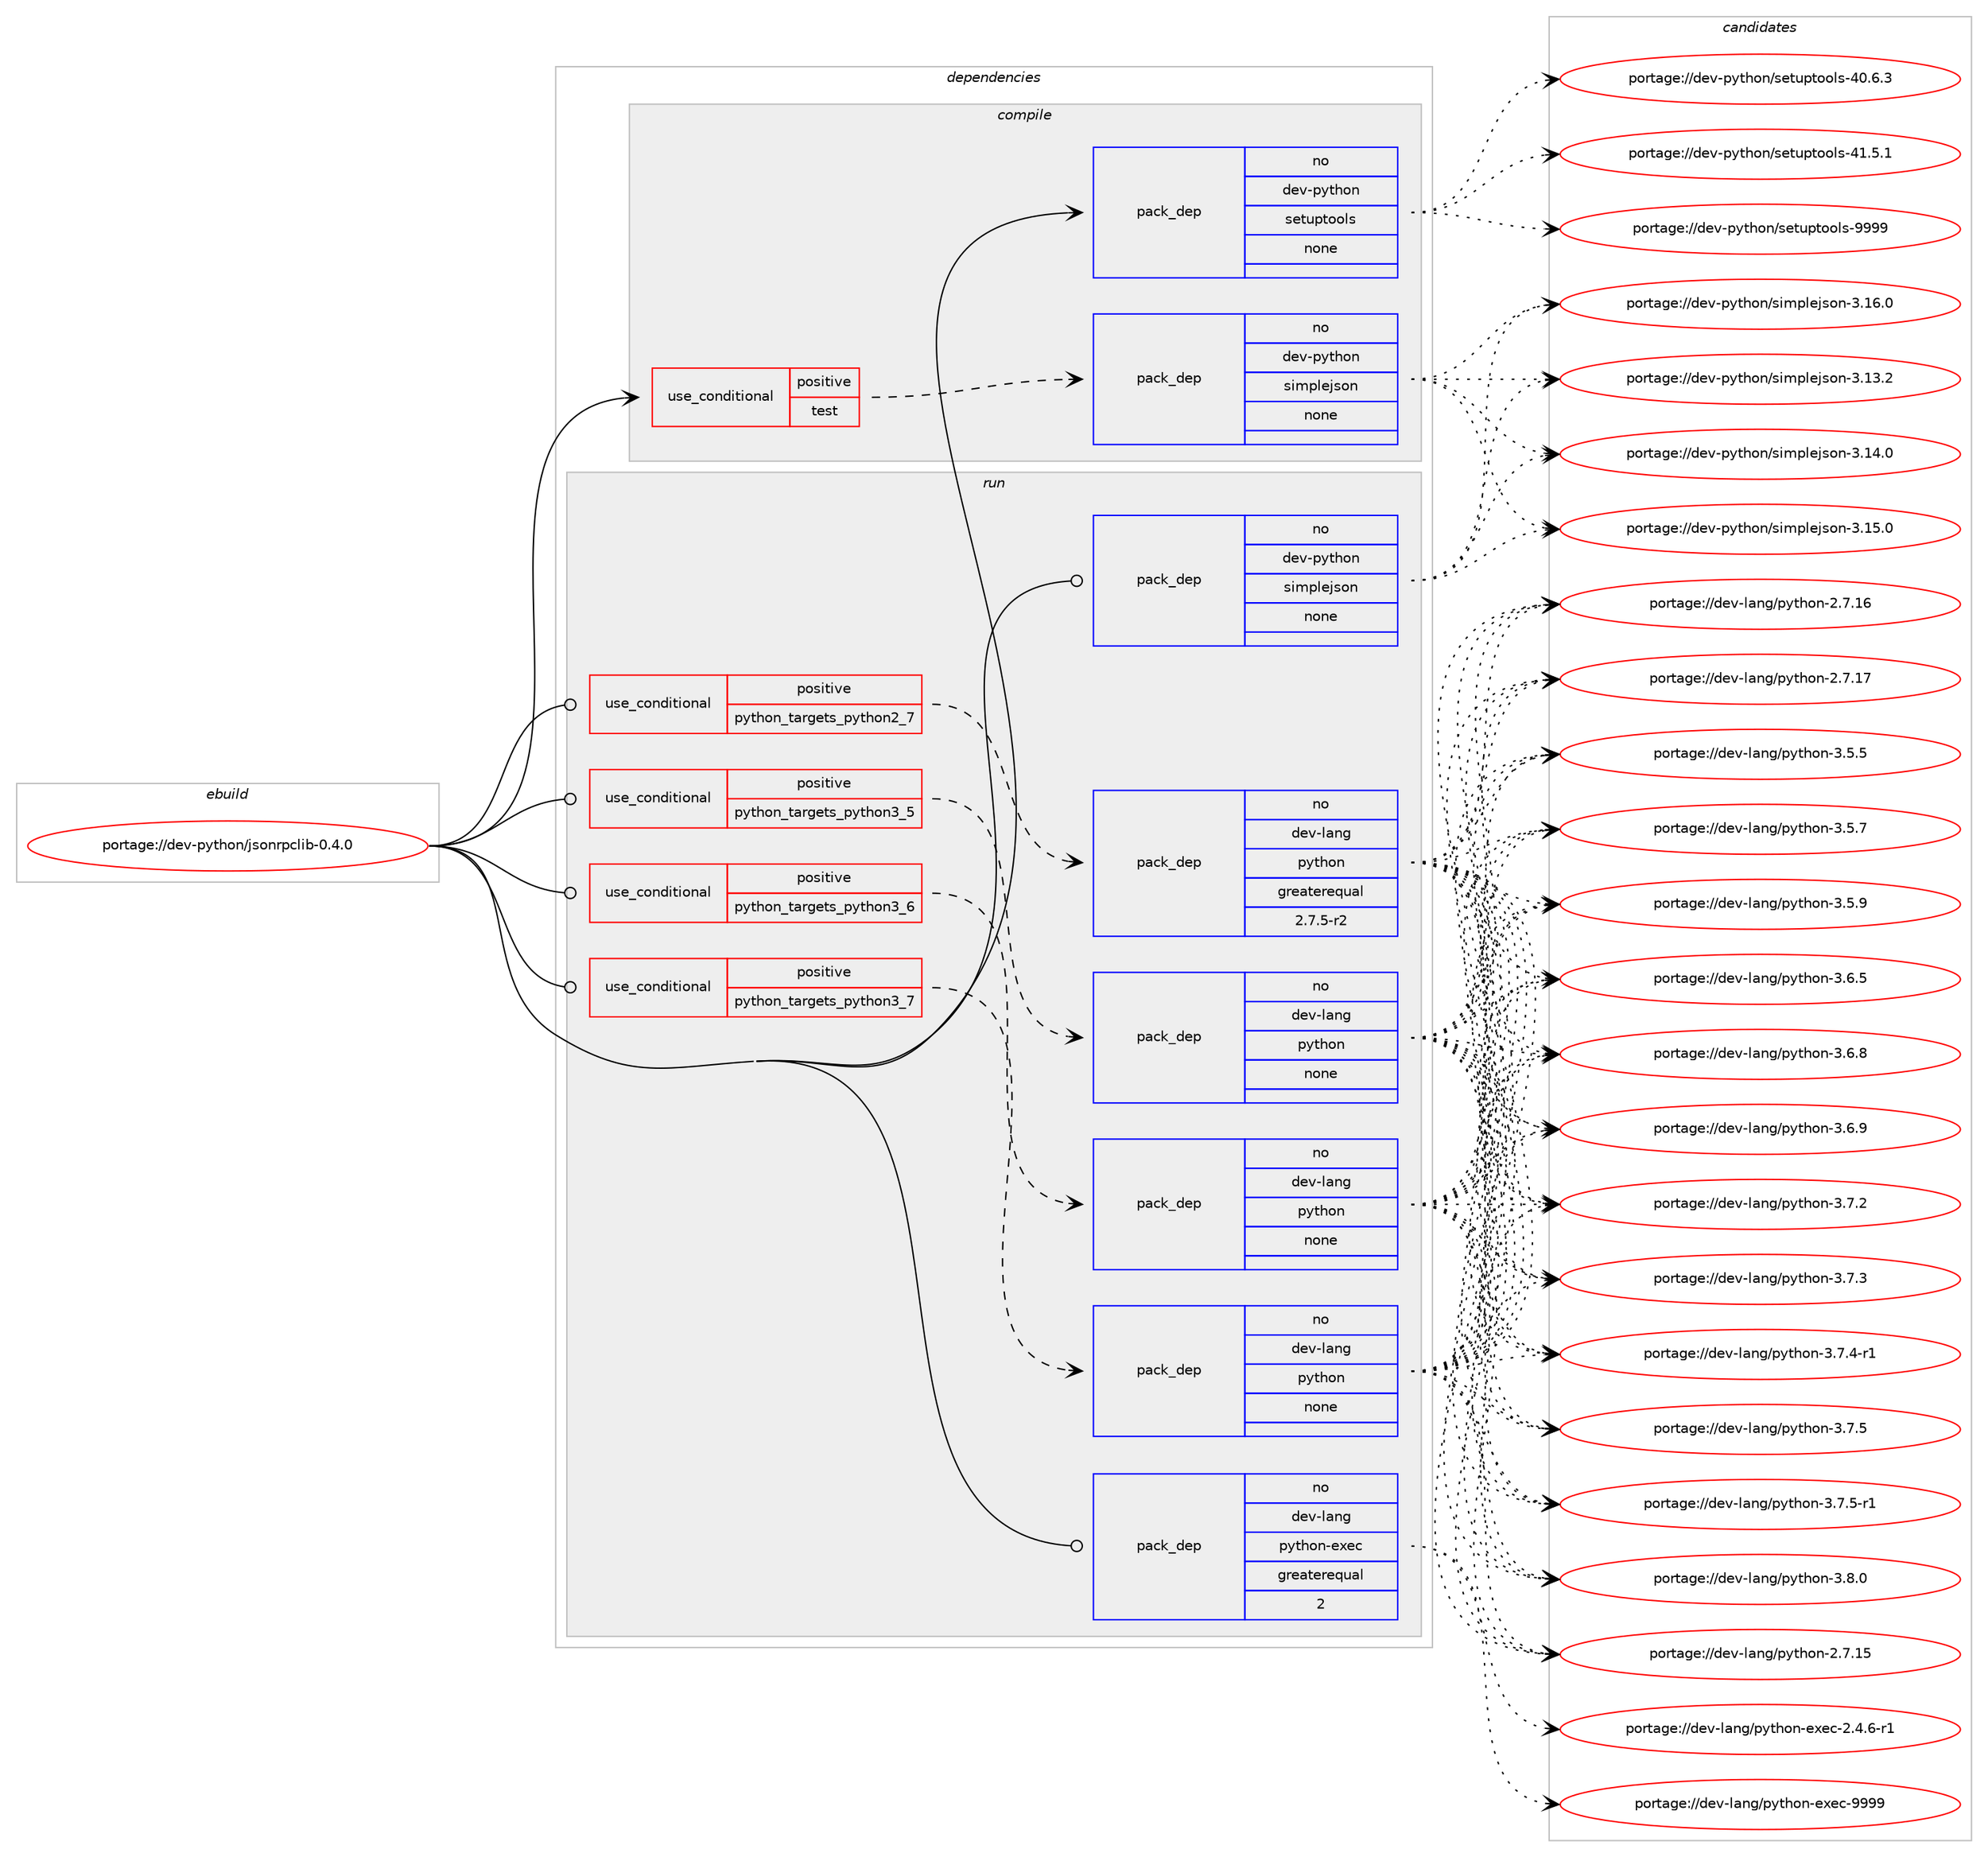 digraph prolog {

# *************
# Graph options
# *************

newrank=true;
concentrate=true;
compound=true;
graph [rankdir=LR,fontname=Helvetica,fontsize=10,ranksep=1.5];#, ranksep=2.5, nodesep=0.2];
edge  [arrowhead=vee];
node  [fontname=Helvetica,fontsize=10];

# **********
# The ebuild
# **********

subgraph cluster_leftcol {
color=gray;
rank=same;
label=<<i>ebuild</i>>;
id [label="portage://dev-python/jsonrpclib-0.4.0", color=red, width=4, href="../dev-python/jsonrpclib-0.4.0.svg"];
}

# ****************
# The dependencies
# ****************

subgraph cluster_midcol {
color=gray;
label=<<i>dependencies</i>>;
subgraph cluster_compile {
fillcolor="#eeeeee";
style=filled;
label=<<i>compile</i>>;
subgraph cond30826 {
dependency146488 [label=<<TABLE BORDER="0" CELLBORDER="1" CELLSPACING="0" CELLPADDING="4"><TR><TD ROWSPAN="3" CELLPADDING="10">use_conditional</TD></TR><TR><TD>positive</TD></TR><TR><TD>test</TD></TR></TABLE>>, shape=none, color=red];
subgraph pack112338 {
dependency146489 [label=<<TABLE BORDER="0" CELLBORDER="1" CELLSPACING="0" CELLPADDING="4" WIDTH="220"><TR><TD ROWSPAN="6" CELLPADDING="30">pack_dep</TD></TR><TR><TD WIDTH="110">no</TD></TR><TR><TD>dev-python</TD></TR><TR><TD>simplejson</TD></TR><TR><TD>none</TD></TR><TR><TD></TD></TR></TABLE>>, shape=none, color=blue];
}
dependency146488:e -> dependency146489:w [weight=20,style="dashed",arrowhead="vee"];
}
id:e -> dependency146488:w [weight=20,style="solid",arrowhead="vee"];
subgraph pack112339 {
dependency146490 [label=<<TABLE BORDER="0" CELLBORDER="1" CELLSPACING="0" CELLPADDING="4" WIDTH="220"><TR><TD ROWSPAN="6" CELLPADDING="30">pack_dep</TD></TR><TR><TD WIDTH="110">no</TD></TR><TR><TD>dev-python</TD></TR><TR><TD>setuptools</TD></TR><TR><TD>none</TD></TR><TR><TD></TD></TR></TABLE>>, shape=none, color=blue];
}
id:e -> dependency146490:w [weight=20,style="solid",arrowhead="vee"];
}
subgraph cluster_compileandrun {
fillcolor="#eeeeee";
style=filled;
label=<<i>compile and run</i>>;
}
subgraph cluster_run {
fillcolor="#eeeeee";
style=filled;
label=<<i>run</i>>;
subgraph cond30827 {
dependency146491 [label=<<TABLE BORDER="0" CELLBORDER="1" CELLSPACING="0" CELLPADDING="4"><TR><TD ROWSPAN="3" CELLPADDING="10">use_conditional</TD></TR><TR><TD>positive</TD></TR><TR><TD>python_targets_python2_7</TD></TR></TABLE>>, shape=none, color=red];
subgraph pack112340 {
dependency146492 [label=<<TABLE BORDER="0" CELLBORDER="1" CELLSPACING="0" CELLPADDING="4" WIDTH="220"><TR><TD ROWSPAN="6" CELLPADDING="30">pack_dep</TD></TR><TR><TD WIDTH="110">no</TD></TR><TR><TD>dev-lang</TD></TR><TR><TD>python</TD></TR><TR><TD>greaterequal</TD></TR><TR><TD>2.7.5-r2</TD></TR></TABLE>>, shape=none, color=blue];
}
dependency146491:e -> dependency146492:w [weight=20,style="dashed",arrowhead="vee"];
}
id:e -> dependency146491:w [weight=20,style="solid",arrowhead="odot"];
subgraph cond30828 {
dependency146493 [label=<<TABLE BORDER="0" CELLBORDER="1" CELLSPACING="0" CELLPADDING="4"><TR><TD ROWSPAN="3" CELLPADDING="10">use_conditional</TD></TR><TR><TD>positive</TD></TR><TR><TD>python_targets_python3_5</TD></TR></TABLE>>, shape=none, color=red];
subgraph pack112341 {
dependency146494 [label=<<TABLE BORDER="0" CELLBORDER="1" CELLSPACING="0" CELLPADDING="4" WIDTH="220"><TR><TD ROWSPAN="6" CELLPADDING="30">pack_dep</TD></TR><TR><TD WIDTH="110">no</TD></TR><TR><TD>dev-lang</TD></TR><TR><TD>python</TD></TR><TR><TD>none</TD></TR><TR><TD></TD></TR></TABLE>>, shape=none, color=blue];
}
dependency146493:e -> dependency146494:w [weight=20,style="dashed",arrowhead="vee"];
}
id:e -> dependency146493:w [weight=20,style="solid",arrowhead="odot"];
subgraph cond30829 {
dependency146495 [label=<<TABLE BORDER="0" CELLBORDER="1" CELLSPACING="0" CELLPADDING="4"><TR><TD ROWSPAN="3" CELLPADDING="10">use_conditional</TD></TR><TR><TD>positive</TD></TR><TR><TD>python_targets_python3_6</TD></TR></TABLE>>, shape=none, color=red];
subgraph pack112342 {
dependency146496 [label=<<TABLE BORDER="0" CELLBORDER="1" CELLSPACING="0" CELLPADDING="4" WIDTH="220"><TR><TD ROWSPAN="6" CELLPADDING="30">pack_dep</TD></TR><TR><TD WIDTH="110">no</TD></TR><TR><TD>dev-lang</TD></TR><TR><TD>python</TD></TR><TR><TD>none</TD></TR><TR><TD></TD></TR></TABLE>>, shape=none, color=blue];
}
dependency146495:e -> dependency146496:w [weight=20,style="dashed",arrowhead="vee"];
}
id:e -> dependency146495:w [weight=20,style="solid",arrowhead="odot"];
subgraph cond30830 {
dependency146497 [label=<<TABLE BORDER="0" CELLBORDER="1" CELLSPACING="0" CELLPADDING="4"><TR><TD ROWSPAN="3" CELLPADDING="10">use_conditional</TD></TR><TR><TD>positive</TD></TR><TR><TD>python_targets_python3_7</TD></TR></TABLE>>, shape=none, color=red];
subgraph pack112343 {
dependency146498 [label=<<TABLE BORDER="0" CELLBORDER="1" CELLSPACING="0" CELLPADDING="4" WIDTH="220"><TR><TD ROWSPAN="6" CELLPADDING="30">pack_dep</TD></TR><TR><TD WIDTH="110">no</TD></TR><TR><TD>dev-lang</TD></TR><TR><TD>python</TD></TR><TR><TD>none</TD></TR><TR><TD></TD></TR></TABLE>>, shape=none, color=blue];
}
dependency146497:e -> dependency146498:w [weight=20,style="dashed",arrowhead="vee"];
}
id:e -> dependency146497:w [weight=20,style="solid",arrowhead="odot"];
subgraph pack112344 {
dependency146499 [label=<<TABLE BORDER="0" CELLBORDER="1" CELLSPACING="0" CELLPADDING="4" WIDTH="220"><TR><TD ROWSPAN="6" CELLPADDING="30">pack_dep</TD></TR><TR><TD WIDTH="110">no</TD></TR><TR><TD>dev-lang</TD></TR><TR><TD>python-exec</TD></TR><TR><TD>greaterequal</TD></TR><TR><TD>2</TD></TR></TABLE>>, shape=none, color=blue];
}
id:e -> dependency146499:w [weight=20,style="solid",arrowhead="odot"];
subgraph pack112345 {
dependency146500 [label=<<TABLE BORDER="0" CELLBORDER="1" CELLSPACING="0" CELLPADDING="4" WIDTH="220"><TR><TD ROWSPAN="6" CELLPADDING="30">pack_dep</TD></TR><TR><TD WIDTH="110">no</TD></TR><TR><TD>dev-python</TD></TR><TR><TD>simplejson</TD></TR><TR><TD>none</TD></TR><TR><TD></TD></TR></TABLE>>, shape=none, color=blue];
}
id:e -> dependency146500:w [weight=20,style="solid",arrowhead="odot"];
}
}

# **************
# The candidates
# **************

subgraph cluster_choices {
rank=same;
color=gray;
label=<<i>candidates</i>>;

subgraph choice112338 {
color=black;
nodesep=1;
choiceportage100101118451121211161041111104711510510911210810110611511111045514649514650 [label="portage://dev-python/simplejson-3.13.2", color=red, width=4,href="../dev-python/simplejson-3.13.2.svg"];
choiceportage100101118451121211161041111104711510510911210810110611511111045514649524648 [label="portage://dev-python/simplejson-3.14.0", color=red, width=4,href="../dev-python/simplejson-3.14.0.svg"];
choiceportage100101118451121211161041111104711510510911210810110611511111045514649534648 [label="portage://dev-python/simplejson-3.15.0", color=red, width=4,href="../dev-python/simplejson-3.15.0.svg"];
choiceportage100101118451121211161041111104711510510911210810110611511111045514649544648 [label="portage://dev-python/simplejson-3.16.0", color=red, width=4,href="../dev-python/simplejson-3.16.0.svg"];
dependency146489:e -> choiceportage100101118451121211161041111104711510510911210810110611511111045514649514650:w [style=dotted,weight="100"];
dependency146489:e -> choiceportage100101118451121211161041111104711510510911210810110611511111045514649524648:w [style=dotted,weight="100"];
dependency146489:e -> choiceportage100101118451121211161041111104711510510911210810110611511111045514649534648:w [style=dotted,weight="100"];
dependency146489:e -> choiceportage100101118451121211161041111104711510510911210810110611511111045514649544648:w [style=dotted,weight="100"];
}
subgraph choice112339 {
color=black;
nodesep=1;
choiceportage100101118451121211161041111104711510111611711211611111110811545524846544651 [label="portage://dev-python/setuptools-40.6.3", color=red, width=4,href="../dev-python/setuptools-40.6.3.svg"];
choiceportage100101118451121211161041111104711510111611711211611111110811545524946534649 [label="portage://dev-python/setuptools-41.5.1", color=red, width=4,href="../dev-python/setuptools-41.5.1.svg"];
choiceportage10010111845112121116104111110471151011161171121161111111081154557575757 [label="portage://dev-python/setuptools-9999", color=red, width=4,href="../dev-python/setuptools-9999.svg"];
dependency146490:e -> choiceportage100101118451121211161041111104711510111611711211611111110811545524846544651:w [style=dotted,weight="100"];
dependency146490:e -> choiceportage100101118451121211161041111104711510111611711211611111110811545524946534649:w [style=dotted,weight="100"];
dependency146490:e -> choiceportage10010111845112121116104111110471151011161171121161111111081154557575757:w [style=dotted,weight="100"];
}
subgraph choice112340 {
color=black;
nodesep=1;
choiceportage10010111845108971101034711212111610411111045504655464953 [label="portage://dev-lang/python-2.7.15", color=red, width=4,href="../dev-lang/python-2.7.15.svg"];
choiceportage10010111845108971101034711212111610411111045504655464954 [label="portage://dev-lang/python-2.7.16", color=red, width=4,href="../dev-lang/python-2.7.16.svg"];
choiceportage10010111845108971101034711212111610411111045504655464955 [label="portage://dev-lang/python-2.7.17", color=red, width=4,href="../dev-lang/python-2.7.17.svg"];
choiceportage100101118451089711010347112121116104111110455146534653 [label="portage://dev-lang/python-3.5.5", color=red, width=4,href="../dev-lang/python-3.5.5.svg"];
choiceportage100101118451089711010347112121116104111110455146534655 [label="portage://dev-lang/python-3.5.7", color=red, width=4,href="../dev-lang/python-3.5.7.svg"];
choiceportage100101118451089711010347112121116104111110455146534657 [label="portage://dev-lang/python-3.5.9", color=red, width=4,href="../dev-lang/python-3.5.9.svg"];
choiceportage100101118451089711010347112121116104111110455146544653 [label="portage://dev-lang/python-3.6.5", color=red, width=4,href="../dev-lang/python-3.6.5.svg"];
choiceportage100101118451089711010347112121116104111110455146544656 [label="portage://dev-lang/python-3.6.8", color=red, width=4,href="../dev-lang/python-3.6.8.svg"];
choiceportage100101118451089711010347112121116104111110455146544657 [label="portage://dev-lang/python-3.6.9", color=red, width=4,href="../dev-lang/python-3.6.9.svg"];
choiceportage100101118451089711010347112121116104111110455146554650 [label="portage://dev-lang/python-3.7.2", color=red, width=4,href="../dev-lang/python-3.7.2.svg"];
choiceportage100101118451089711010347112121116104111110455146554651 [label="portage://dev-lang/python-3.7.3", color=red, width=4,href="../dev-lang/python-3.7.3.svg"];
choiceportage1001011184510897110103471121211161041111104551465546524511449 [label="portage://dev-lang/python-3.7.4-r1", color=red, width=4,href="../dev-lang/python-3.7.4-r1.svg"];
choiceportage100101118451089711010347112121116104111110455146554653 [label="portage://dev-lang/python-3.7.5", color=red, width=4,href="../dev-lang/python-3.7.5.svg"];
choiceportage1001011184510897110103471121211161041111104551465546534511449 [label="portage://dev-lang/python-3.7.5-r1", color=red, width=4,href="../dev-lang/python-3.7.5-r1.svg"];
choiceportage100101118451089711010347112121116104111110455146564648 [label="portage://dev-lang/python-3.8.0", color=red, width=4,href="../dev-lang/python-3.8.0.svg"];
dependency146492:e -> choiceportage10010111845108971101034711212111610411111045504655464953:w [style=dotted,weight="100"];
dependency146492:e -> choiceportage10010111845108971101034711212111610411111045504655464954:w [style=dotted,weight="100"];
dependency146492:e -> choiceportage10010111845108971101034711212111610411111045504655464955:w [style=dotted,weight="100"];
dependency146492:e -> choiceportage100101118451089711010347112121116104111110455146534653:w [style=dotted,weight="100"];
dependency146492:e -> choiceportage100101118451089711010347112121116104111110455146534655:w [style=dotted,weight="100"];
dependency146492:e -> choiceportage100101118451089711010347112121116104111110455146534657:w [style=dotted,weight="100"];
dependency146492:e -> choiceportage100101118451089711010347112121116104111110455146544653:w [style=dotted,weight="100"];
dependency146492:e -> choiceportage100101118451089711010347112121116104111110455146544656:w [style=dotted,weight="100"];
dependency146492:e -> choiceportage100101118451089711010347112121116104111110455146544657:w [style=dotted,weight="100"];
dependency146492:e -> choiceportage100101118451089711010347112121116104111110455146554650:w [style=dotted,weight="100"];
dependency146492:e -> choiceportage100101118451089711010347112121116104111110455146554651:w [style=dotted,weight="100"];
dependency146492:e -> choiceportage1001011184510897110103471121211161041111104551465546524511449:w [style=dotted,weight="100"];
dependency146492:e -> choiceportage100101118451089711010347112121116104111110455146554653:w [style=dotted,weight="100"];
dependency146492:e -> choiceportage1001011184510897110103471121211161041111104551465546534511449:w [style=dotted,weight="100"];
dependency146492:e -> choiceportage100101118451089711010347112121116104111110455146564648:w [style=dotted,weight="100"];
}
subgraph choice112341 {
color=black;
nodesep=1;
choiceportage10010111845108971101034711212111610411111045504655464953 [label="portage://dev-lang/python-2.7.15", color=red, width=4,href="../dev-lang/python-2.7.15.svg"];
choiceportage10010111845108971101034711212111610411111045504655464954 [label="portage://dev-lang/python-2.7.16", color=red, width=4,href="../dev-lang/python-2.7.16.svg"];
choiceportage10010111845108971101034711212111610411111045504655464955 [label="portage://dev-lang/python-2.7.17", color=red, width=4,href="../dev-lang/python-2.7.17.svg"];
choiceportage100101118451089711010347112121116104111110455146534653 [label="portage://dev-lang/python-3.5.5", color=red, width=4,href="../dev-lang/python-3.5.5.svg"];
choiceportage100101118451089711010347112121116104111110455146534655 [label="portage://dev-lang/python-3.5.7", color=red, width=4,href="../dev-lang/python-3.5.7.svg"];
choiceportage100101118451089711010347112121116104111110455146534657 [label="portage://dev-lang/python-3.5.9", color=red, width=4,href="../dev-lang/python-3.5.9.svg"];
choiceportage100101118451089711010347112121116104111110455146544653 [label="portage://dev-lang/python-3.6.5", color=red, width=4,href="../dev-lang/python-3.6.5.svg"];
choiceportage100101118451089711010347112121116104111110455146544656 [label="portage://dev-lang/python-3.6.8", color=red, width=4,href="../dev-lang/python-3.6.8.svg"];
choiceportage100101118451089711010347112121116104111110455146544657 [label="portage://dev-lang/python-3.6.9", color=red, width=4,href="../dev-lang/python-3.6.9.svg"];
choiceportage100101118451089711010347112121116104111110455146554650 [label="portage://dev-lang/python-3.7.2", color=red, width=4,href="../dev-lang/python-3.7.2.svg"];
choiceportage100101118451089711010347112121116104111110455146554651 [label="portage://dev-lang/python-3.7.3", color=red, width=4,href="../dev-lang/python-3.7.3.svg"];
choiceportage1001011184510897110103471121211161041111104551465546524511449 [label="portage://dev-lang/python-3.7.4-r1", color=red, width=4,href="../dev-lang/python-3.7.4-r1.svg"];
choiceportage100101118451089711010347112121116104111110455146554653 [label="portage://dev-lang/python-3.7.5", color=red, width=4,href="../dev-lang/python-3.7.5.svg"];
choiceportage1001011184510897110103471121211161041111104551465546534511449 [label="portage://dev-lang/python-3.7.5-r1", color=red, width=4,href="../dev-lang/python-3.7.5-r1.svg"];
choiceportage100101118451089711010347112121116104111110455146564648 [label="portage://dev-lang/python-3.8.0", color=red, width=4,href="../dev-lang/python-3.8.0.svg"];
dependency146494:e -> choiceportage10010111845108971101034711212111610411111045504655464953:w [style=dotted,weight="100"];
dependency146494:e -> choiceportage10010111845108971101034711212111610411111045504655464954:w [style=dotted,weight="100"];
dependency146494:e -> choiceportage10010111845108971101034711212111610411111045504655464955:w [style=dotted,weight="100"];
dependency146494:e -> choiceportage100101118451089711010347112121116104111110455146534653:w [style=dotted,weight="100"];
dependency146494:e -> choiceportage100101118451089711010347112121116104111110455146534655:w [style=dotted,weight="100"];
dependency146494:e -> choiceportage100101118451089711010347112121116104111110455146534657:w [style=dotted,weight="100"];
dependency146494:e -> choiceportage100101118451089711010347112121116104111110455146544653:w [style=dotted,weight="100"];
dependency146494:e -> choiceportage100101118451089711010347112121116104111110455146544656:w [style=dotted,weight="100"];
dependency146494:e -> choiceportage100101118451089711010347112121116104111110455146544657:w [style=dotted,weight="100"];
dependency146494:e -> choiceportage100101118451089711010347112121116104111110455146554650:w [style=dotted,weight="100"];
dependency146494:e -> choiceportage100101118451089711010347112121116104111110455146554651:w [style=dotted,weight="100"];
dependency146494:e -> choiceportage1001011184510897110103471121211161041111104551465546524511449:w [style=dotted,weight="100"];
dependency146494:e -> choiceportage100101118451089711010347112121116104111110455146554653:w [style=dotted,weight="100"];
dependency146494:e -> choiceportage1001011184510897110103471121211161041111104551465546534511449:w [style=dotted,weight="100"];
dependency146494:e -> choiceportage100101118451089711010347112121116104111110455146564648:w [style=dotted,weight="100"];
}
subgraph choice112342 {
color=black;
nodesep=1;
choiceportage10010111845108971101034711212111610411111045504655464953 [label="portage://dev-lang/python-2.7.15", color=red, width=4,href="../dev-lang/python-2.7.15.svg"];
choiceportage10010111845108971101034711212111610411111045504655464954 [label="portage://dev-lang/python-2.7.16", color=red, width=4,href="../dev-lang/python-2.7.16.svg"];
choiceportage10010111845108971101034711212111610411111045504655464955 [label="portage://dev-lang/python-2.7.17", color=red, width=4,href="../dev-lang/python-2.7.17.svg"];
choiceportage100101118451089711010347112121116104111110455146534653 [label="portage://dev-lang/python-3.5.5", color=red, width=4,href="../dev-lang/python-3.5.5.svg"];
choiceportage100101118451089711010347112121116104111110455146534655 [label="portage://dev-lang/python-3.5.7", color=red, width=4,href="../dev-lang/python-3.5.7.svg"];
choiceportage100101118451089711010347112121116104111110455146534657 [label="portage://dev-lang/python-3.5.9", color=red, width=4,href="../dev-lang/python-3.5.9.svg"];
choiceportage100101118451089711010347112121116104111110455146544653 [label="portage://dev-lang/python-3.6.5", color=red, width=4,href="../dev-lang/python-3.6.5.svg"];
choiceportage100101118451089711010347112121116104111110455146544656 [label="portage://dev-lang/python-3.6.8", color=red, width=4,href="../dev-lang/python-3.6.8.svg"];
choiceportage100101118451089711010347112121116104111110455146544657 [label="portage://dev-lang/python-3.6.9", color=red, width=4,href="../dev-lang/python-3.6.9.svg"];
choiceportage100101118451089711010347112121116104111110455146554650 [label="portage://dev-lang/python-3.7.2", color=red, width=4,href="../dev-lang/python-3.7.2.svg"];
choiceportage100101118451089711010347112121116104111110455146554651 [label="portage://dev-lang/python-3.7.3", color=red, width=4,href="../dev-lang/python-3.7.3.svg"];
choiceportage1001011184510897110103471121211161041111104551465546524511449 [label="portage://dev-lang/python-3.7.4-r1", color=red, width=4,href="../dev-lang/python-3.7.4-r1.svg"];
choiceportage100101118451089711010347112121116104111110455146554653 [label="portage://dev-lang/python-3.7.5", color=red, width=4,href="../dev-lang/python-3.7.5.svg"];
choiceportage1001011184510897110103471121211161041111104551465546534511449 [label="portage://dev-lang/python-3.7.5-r1", color=red, width=4,href="../dev-lang/python-3.7.5-r1.svg"];
choiceportage100101118451089711010347112121116104111110455146564648 [label="portage://dev-lang/python-3.8.0", color=red, width=4,href="../dev-lang/python-3.8.0.svg"];
dependency146496:e -> choiceportage10010111845108971101034711212111610411111045504655464953:w [style=dotted,weight="100"];
dependency146496:e -> choiceportage10010111845108971101034711212111610411111045504655464954:w [style=dotted,weight="100"];
dependency146496:e -> choiceportage10010111845108971101034711212111610411111045504655464955:w [style=dotted,weight="100"];
dependency146496:e -> choiceportage100101118451089711010347112121116104111110455146534653:w [style=dotted,weight="100"];
dependency146496:e -> choiceportage100101118451089711010347112121116104111110455146534655:w [style=dotted,weight="100"];
dependency146496:e -> choiceportage100101118451089711010347112121116104111110455146534657:w [style=dotted,weight="100"];
dependency146496:e -> choiceportage100101118451089711010347112121116104111110455146544653:w [style=dotted,weight="100"];
dependency146496:e -> choiceportage100101118451089711010347112121116104111110455146544656:w [style=dotted,weight="100"];
dependency146496:e -> choiceportage100101118451089711010347112121116104111110455146544657:w [style=dotted,weight="100"];
dependency146496:e -> choiceportage100101118451089711010347112121116104111110455146554650:w [style=dotted,weight="100"];
dependency146496:e -> choiceportage100101118451089711010347112121116104111110455146554651:w [style=dotted,weight="100"];
dependency146496:e -> choiceportage1001011184510897110103471121211161041111104551465546524511449:w [style=dotted,weight="100"];
dependency146496:e -> choiceportage100101118451089711010347112121116104111110455146554653:w [style=dotted,weight="100"];
dependency146496:e -> choiceportage1001011184510897110103471121211161041111104551465546534511449:w [style=dotted,weight="100"];
dependency146496:e -> choiceportage100101118451089711010347112121116104111110455146564648:w [style=dotted,weight="100"];
}
subgraph choice112343 {
color=black;
nodesep=1;
choiceportage10010111845108971101034711212111610411111045504655464953 [label="portage://dev-lang/python-2.7.15", color=red, width=4,href="../dev-lang/python-2.7.15.svg"];
choiceportage10010111845108971101034711212111610411111045504655464954 [label="portage://dev-lang/python-2.7.16", color=red, width=4,href="../dev-lang/python-2.7.16.svg"];
choiceportage10010111845108971101034711212111610411111045504655464955 [label="portage://dev-lang/python-2.7.17", color=red, width=4,href="../dev-lang/python-2.7.17.svg"];
choiceportage100101118451089711010347112121116104111110455146534653 [label="portage://dev-lang/python-3.5.5", color=red, width=4,href="../dev-lang/python-3.5.5.svg"];
choiceportage100101118451089711010347112121116104111110455146534655 [label="portage://dev-lang/python-3.5.7", color=red, width=4,href="../dev-lang/python-3.5.7.svg"];
choiceportage100101118451089711010347112121116104111110455146534657 [label="portage://dev-lang/python-3.5.9", color=red, width=4,href="../dev-lang/python-3.5.9.svg"];
choiceportage100101118451089711010347112121116104111110455146544653 [label="portage://dev-lang/python-3.6.5", color=red, width=4,href="../dev-lang/python-3.6.5.svg"];
choiceportage100101118451089711010347112121116104111110455146544656 [label="portage://dev-lang/python-3.6.8", color=red, width=4,href="../dev-lang/python-3.6.8.svg"];
choiceportage100101118451089711010347112121116104111110455146544657 [label="portage://dev-lang/python-3.6.9", color=red, width=4,href="../dev-lang/python-3.6.9.svg"];
choiceportage100101118451089711010347112121116104111110455146554650 [label="portage://dev-lang/python-3.7.2", color=red, width=4,href="../dev-lang/python-3.7.2.svg"];
choiceportage100101118451089711010347112121116104111110455146554651 [label="portage://dev-lang/python-3.7.3", color=red, width=4,href="../dev-lang/python-3.7.3.svg"];
choiceportage1001011184510897110103471121211161041111104551465546524511449 [label="portage://dev-lang/python-3.7.4-r1", color=red, width=4,href="../dev-lang/python-3.7.4-r1.svg"];
choiceportage100101118451089711010347112121116104111110455146554653 [label="portage://dev-lang/python-3.7.5", color=red, width=4,href="../dev-lang/python-3.7.5.svg"];
choiceportage1001011184510897110103471121211161041111104551465546534511449 [label="portage://dev-lang/python-3.7.5-r1", color=red, width=4,href="../dev-lang/python-3.7.5-r1.svg"];
choiceportage100101118451089711010347112121116104111110455146564648 [label="portage://dev-lang/python-3.8.0", color=red, width=4,href="../dev-lang/python-3.8.0.svg"];
dependency146498:e -> choiceportage10010111845108971101034711212111610411111045504655464953:w [style=dotted,weight="100"];
dependency146498:e -> choiceportage10010111845108971101034711212111610411111045504655464954:w [style=dotted,weight="100"];
dependency146498:e -> choiceportage10010111845108971101034711212111610411111045504655464955:w [style=dotted,weight="100"];
dependency146498:e -> choiceportage100101118451089711010347112121116104111110455146534653:w [style=dotted,weight="100"];
dependency146498:e -> choiceportage100101118451089711010347112121116104111110455146534655:w [style=dotted,weight="100"];
dependency146498:e -> choiceportage100101118451089711010347112121116104111110455146534657:w [style=dotted,weight="100"];
dependency146498:e -> choiceportage100101118451089711010347112121116104111110455146544653:w [style=dotted,weight="100"];
dependency146498:e -> choiceportage100101118451089711010347112121116104111110455146544656:w [style=dotted,weight="100"];
dependency146498:e -> choiceportage100101118451089711010347112121116104111110455146544657:w [style=dotted,weight="100"];
dependency146498:e -> choiceportage100101118451089711010347112121116104111110455146554650:w [style=dotted,weight="100"];
dependency146498:e -> choiceportage100101118451089711010347112121116104111110455146554651:w [style=dotted,weight="100"];
dependency146498:e -> choiceportage1001011184510897110103471121211161041111104551465546524511449:w [style=dotted,weight="100"];
dependency146498:e -> choiceportage100101118451089711010347112121116104111110455146554653:w [style=dotted,weight="100"];
dependency146498:e -> choiceportage1001011184510897110103471121211161041111104551465546534511449:w [style=dotted,weight="100"];
dependency146498:e -> choiceportage100101118451089711010347112121116104111110455146564648:w [style=dotted,weight="100"];
}
subgraph choice112344 {
color=black;
nodesep=1;
choiceportage10010111845108971101034711212111610411111045101120101994550465246544511449 [label="portage://dev-lang/python-exec-2.4.6-r1", color=red, width=4,href="../dev-lang/python-exec-2.4.6-r1.svg"];
choiceportage10010111845108971101034711212111610411111045101120101994557575757 [label="portage://dev-lang/python-exec-9999", color=red, width=4,href="../dev-lang/python-exec-9999.svg"];
dependency146499:e -> choiceportage10010111845108971101034711212111610411111045101120101994550465246544511449:w [style=dotted,weight="100"];
dependency146499:e -> choiceportage10010111845108971101034711212111610411111045101120101994557575757:w [style=dotted,weight="100"];
}
subgraph choice112345 {
color=black;
nodesep=1;
choiceportage100101118451121211161041111104711510510911210810110611511111045514649514650 [label="portage://dev-python/simplejson-3.13.2", color=red, width=4,href="../dev-python/simplejson-3.13.2.svg"];
choiceportage100101118451121211161041111104711510510911210810110611511111045514649524648 [label="portage://dev-python/simplejson-3.14.0", color=red, width=4,href="../dev-python/simplejson-3.14.0.svg"];
choiceportage100101118451121211161041111104711510510911210810110611511111045514649534648 [label="portage://dev-python/simplejson-3.15.0", color=red, width=4,href="../dev-python/simplejson-3.15.0.svg"];
choiceportage100101118451121211161041111104711510510911210810110611511111045514649544648 [label="portage://dev-python/simplejson-3.16.0", color=red, width=4,href="../dev-python/simplejson-3.16.0.svg"];
dependency146500:e -> choiceportage100101118451121211161041111104711510510911210810110611511111045514649514650:w [style=dotted,weight="100"];
dependency146500:e -> choiceportage100101118451121211161041111104711510510911210810110611511111045514649524648:w [style=dotted,weight="100"];
dependency146500:e -> choiceportage100101118451121211161041111104711510510911210810110611511111045514649534648:w [style=dotted,weight="100"];
dependency146500:e -> choiceportage100101118451121211161041111104711510510911210810110611511111045514649544648:w [style=dotted,weight="100"];
}
}

}
